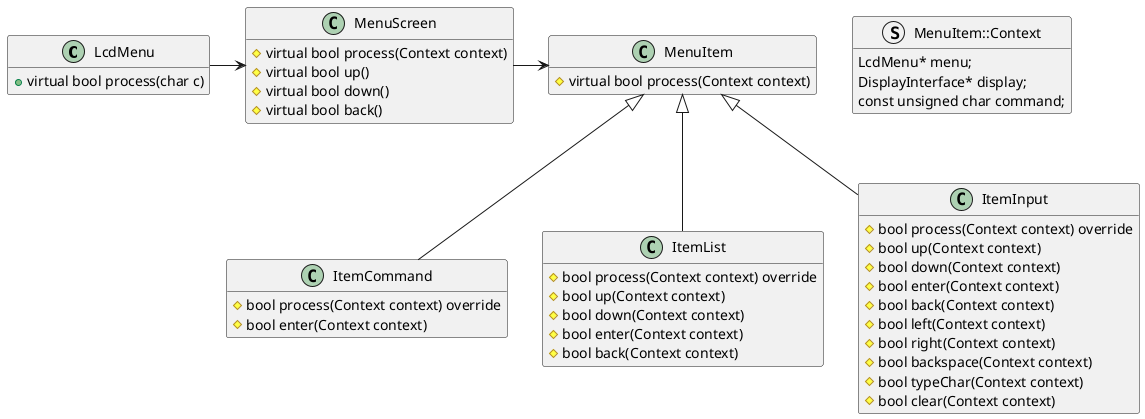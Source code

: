 @startuml
' https://www.plantuml.com/plantuml/uml/

hide empty members

class LcdMenu {
    +virtual bool process(char c)
}

class MenuScreen {
    #virtual bool process(Context context)
    #virtual bool up()
    #virtual bool down()
    #virtual bool back()
}

struct MenuItem::Context {
    LcdMenu* menu;
    DisplayInterface* display;
    const unsigned char command;
}

class MenuItem {
    #virtual bool process(Context context)
}

class ItemCommand {
    #bool process(Context context) override
    #bool enter(Context context)
}

class ItemList {
    #bool process(Context context) override
    #bool up(Context context)
    #bool down(Context context)
    #bool enter(Context context)
    #bool back(Context context)
}

class ItemInput {
    #bool process(Context context) override
    #bool up(Context context)
    #bool down(Context context)
    #bool enter(Context context)
    #bool back(Context context)
    #bool left(Context context)
    #bool right(Context context)
    #bool backspace(Context context)
    #bool typeChar(Context context)
    #bool clear(Context context)
}

LcdMenu -r-> MenuScreen
MenuScreen -r-> MenuItem
ItemCommand -u-|> MenuItem
ItemList -u-|> MenuItem
ItemInput -u-|> MenuItem
@enduml